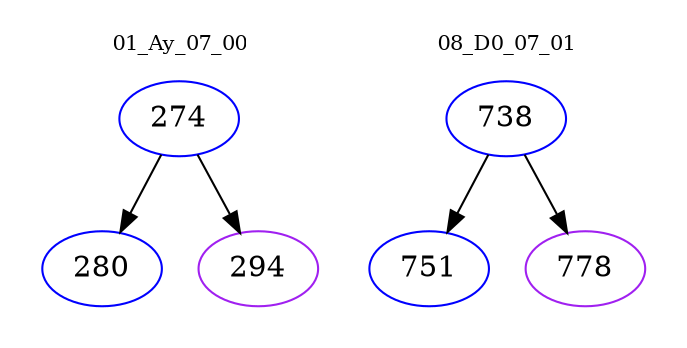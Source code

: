 digraph{
subgraph cluster_0 {
color = white
label = "01_Ay_07_00";
fontsize=10;
T0_274 [label="274", color="blue"]
T0_274 -> T0_280 [color="black"]
T0_280 [label="280", color="blue"]
T0_274 -> T0_294 [color="black"]
T0_294 [label="294", color="purple"]
}
subgraph cluster_1 {
color = white
label = "08_D0_07_01";
fontsize=10;
T1_738 [label="738", color="blue"]
T1_738 -> T1_751 [color="black"]
T1_751 [label="751", color="blue"]
T1_738 -> T1_778 [color="black"]
T1_778 [label="778", color="purple"]
}
}
